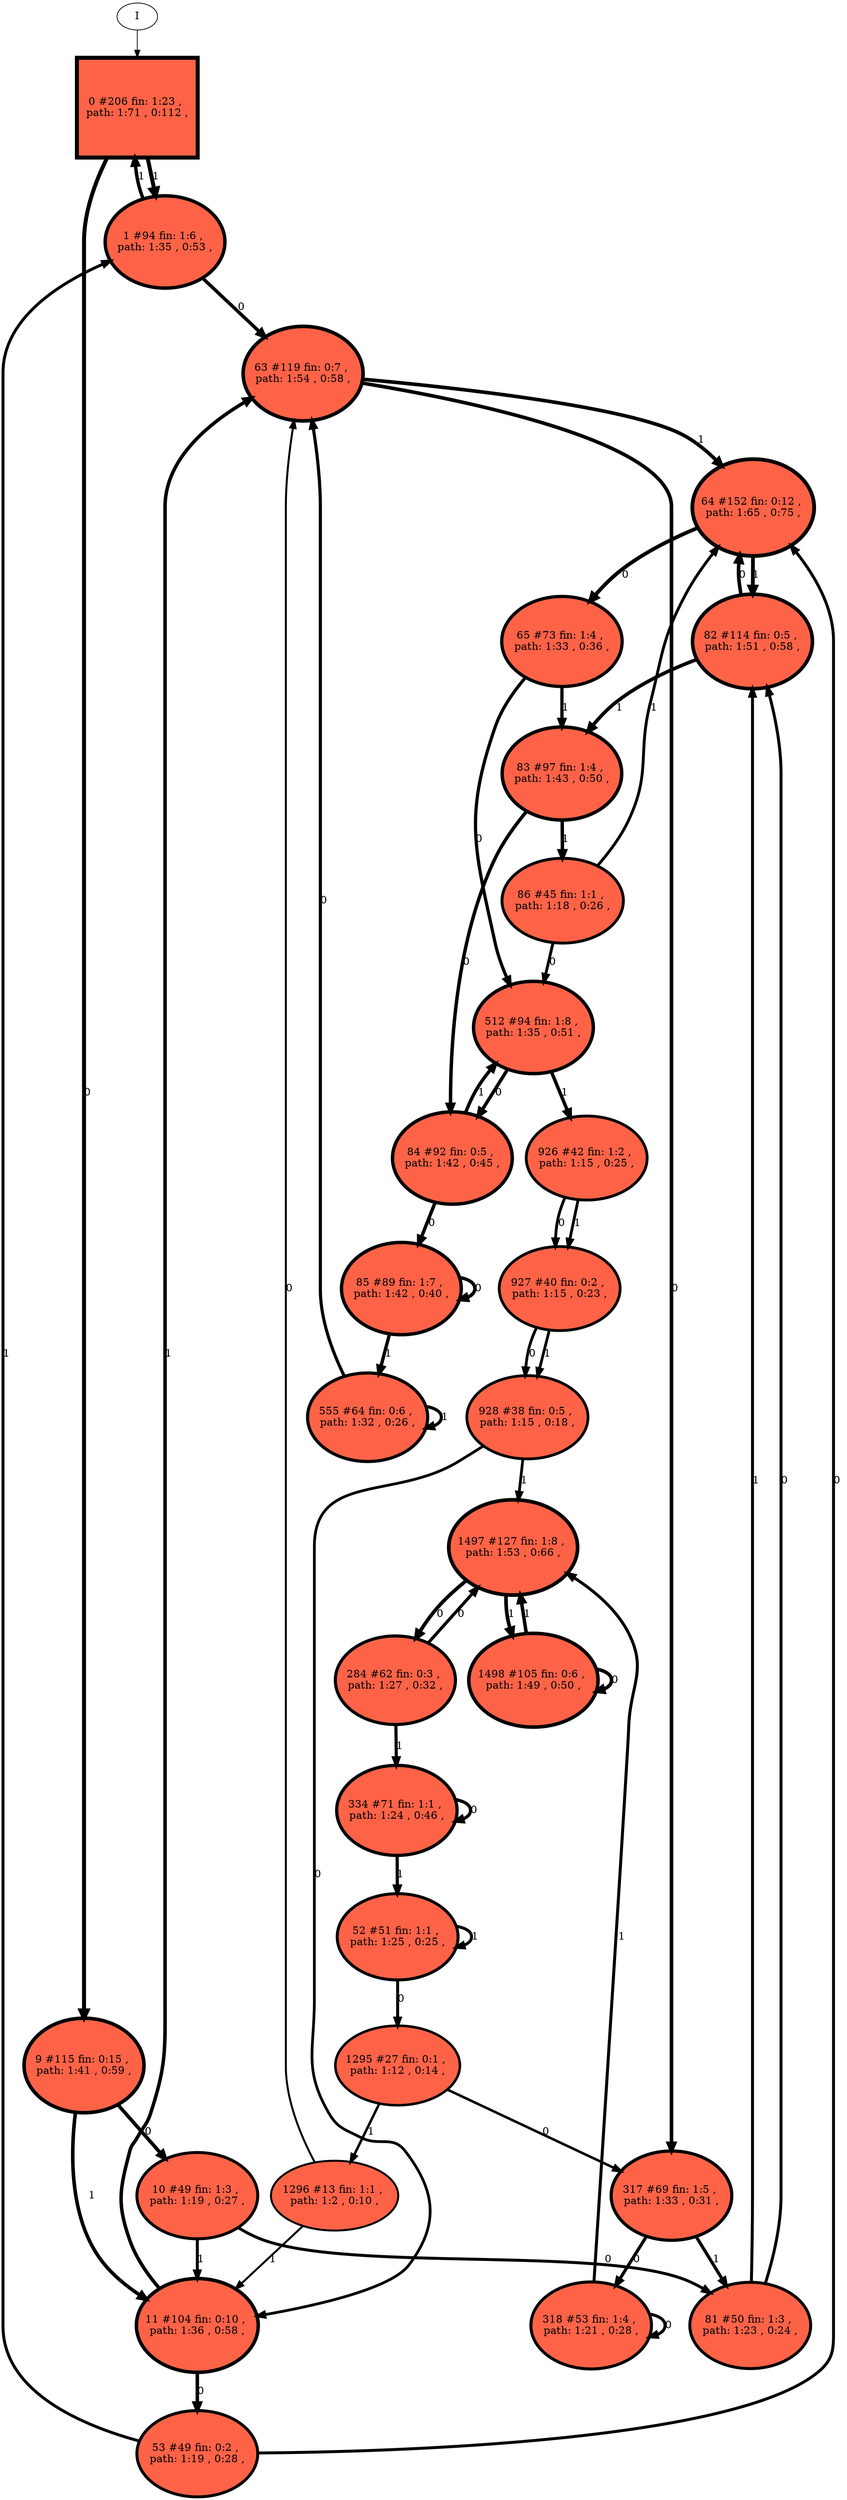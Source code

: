 // produced with flexfringe // 
digraph DFA {
	0 [label="root" shape=box];
		I -> 0;
	0 [ label="0 #206 fin: 1:23 , 
 path: 1:71 , 0:112 , " , style=filled, fillcolor="tomato", width=1.84573, height=1.84573, penwidth=5.33272];
		0 -> 1 [label="1 " , penwidth=5.33272 ];
		0 -> 9 [label="0 " , penwidth=5.33272 ];
	1 [ label="1 #94 fin: 1:6 , 
 path: 1:35 , 0:53 , " , style=filled, fillcolor="tomato", width=1.7145, height=1.7145, penwidth=4.55388];
		1 -> 0 [label="1 " , penwidth=4.55388 ];
		1 -> 63 [label="0 " , penwidth=4.55388 ];
	9 [ label="9 #115 fin: 0:15 , 
 path: 1:41 , 0:59 , " , style=filled, fillcolor="tomato", width=1.74982, height=1.74982, penwidth=4.75359];
		9 -> 11 [label="1 " , penwidth=4.75359 ];
		9 -> 10 [label="0 " , penwidth=4.75359 ];
	63 [ label="63 #119 fin: 0:7 , 
 path: 1:54 , 0:58 , " , style=filled, fillcolor="tomato", width=1.7557, height=1.7557, penwidth=4.78749];
		63 -> 64 [label="1 " , penwidth=4.78749 ];
		63 -> 317 [label="0 " , penwidth=4.78749 ];
	11 [ label="11 #104 fin: 0:10 , 
 path: 1:36 , 0:58 , " , style=filled, fillcolor="tomato", width=1.73236, height=1.73236, penwidth=4.65396];
		11 -> 63 [label="1 " , penwidth=4.65396 ];
		11 -> 53 [label="0 " , penwidth=4.65396 ];
	10 [ label="10 #49 fin: 1:3 , 
 path: 1:19 , 0:27 , " , style=filled, fillcolor="tomato", width=1.59169, height=1.59169, penwidth=3.91202];
		10 -> 11 [label="1 " , penwidth=3.91202 ];
		10 -> 81 [label="0 " , penwidth=3.91202 ];
	64 [ label="64 #152 fin: 0:12 , 
 path: 1:65 , 0:75 , " , style=filled, fillcolor="tomato", width=1.79682, height=1.79682, penwidth=5.03044];
		64 -> 82 [label="1 " , penwidth=5.03044 ];
		64 -> 65 [label="0 " , penwidth=5.03044 ];
	317 [ label="317 #69 fin: 1:5 , 
 path: 1:33 , 0:31 , " , style=filled, fillcolor="tomato", width=1.65794, height=1.65794, penwidth=4.2485];
		317 -> 81 [label="1 " , penwidth=4.2485 ];
		317 -> 318 [label="0 " , penwidth=4.2485 ];
	53 [ label="53 #49 fin: 0:2 , 
 path: 1:19 , 0:28 , " , style=filled, fillcolor="tomato", width=1.59169, height=1.59169, penwidth=3.91202];
		53 -> 1 [label="1 " , penwidth=3.91202 ];
		53 -> 64 [label="0 " , penwidth=3.91202 ];
	81 [ label="81 #50 fin: 1:3 , 
 path: 1:23 , 0:24 , " , style=filled, fillcolor="tomato", width=1.59571, height=1.59571, penwidth=3.93183];
		81 -> 82 [label="1 " , penwidth=3.93183 ];
		81 -> 82 [label="0 " , penwidth=3.93183 ];
	65 [ label="65 #73 fin: 1:4 , 
 path: 1:33 , 0:36 , " , style=filled, fillcolor="tomato", width=1.66847, height=1.66847, penwidth=4.30407];
		65 -> 83 [label="1 " , penwidth=4.30407 ];
		65 -> 512 [label="0 " , penwidth=4.30407 ];
	318 [ label="318 #53 fin: 1:4 , 
 path: 1:21 , 0:28 , " , style=filled, fillcolor="tomato", width=1.60723, height=1.60723, penwidth=3.98898];
		318 -> 1497 [label="1 " , penwidth=3.98898 ];
		318 -> 318 [label="0 " , penwidth=3.98898 ];
	82 [ label="82 #114 fin: 0:5 , 
 path: 1:51 , 0:58 , " , style=filled, fillcolor="tomato", width=1.74832, height=1.74832, penwidth=4.74493];
		82 -> 83 [label="1 " , penwidth=4.74493 ];
		82 -> 64 [label="0 " , penwidth=4.74493 ];
	83 [ label="83 #97 fin: 1:4 , 
 path: 1:43 , 0:50 , " , style=filled, fillcolor="tomato", width=1.72008, height=1.72008, penwidth=4.58497];
		83 -> 86 [label="1 " , penwidth=4.58497 ];
		83 -> 84 [label="0 " , penwidth=4.58497 ];
	86 [ label="86 #45 fin: 1:1 , 
 path: 1:18 , 0:26 , " , style=filled, fillcolor="tomato", width=1.57457, height=1.57457, penwidth=3.82864];
		86 -> 64 [label="1 " , penwidth=3.82864 ];
		86 -> 512 [label="0 " , penwidth=3.82864 ];
	84 [ label="84 #92 fin: 0:5 , 
 path: 1:42 , 0:45 , " , style=filled, fillcolor="tomato", width=1.71066, height=1.71066, penwidth=4.5326];
		84 -> 512 [label="1 " , penwidth=4.5326 ];
		84 -> 85 [label="0 " , penwidth=4.5326 ];
	512 [ label="512 #94 fin: 1:8 , 
 path: 1:35 , 0:51 , " , style=filled, fillcolor="tomato", width=1.7145, height=1.7145, penwidth=4.55388];
		512 -> 926 [label="1 " , penwidth=4.55388 ];
		512 -> 84 [label="0 " , penwidth=4.55388 ];
	85 [ label="85 #89 fin: 1:7 , 
 path: 1:42 , 0:40 , " , style=filled, fillcolor="tomato", width=1.70471, height=1.70471, penwidth=4.49981];
		85 -> 555 [label="1 " , penwidth=4.49981 ];
		85 -> 85 [label="0 " , penwidth=4.49981 ];
	555 [ label="555 #64 fin: 0:6 , 
 path: 1:32 , 0:26 , " , style=filled, fillcolor="tomato", width=1.64372, height=1.64372, penwidth=4.17439];
		555 -> 555 [label="1 " , penwidth=4.17439 ];
		555 -> 63 [label="0 " , penwidth=4.17439 ];
	926 [ label="926 #42 fin: 1:2 , 
 path: 1:15 , 0:25 , " , style=filled, fillcolor="tomato", width=1.5605, height=1.5605, penwidth=3.7612];
		926 -> 927 [label="1 " , penwidth=3.7612 ];
		926 -> 927 [label="0 " , penwidth=3.7612 ];
	927 [ label="927 #40 fin: 0:2 , 
 path: 1:15 , 0:23 , " , style=filled, fillcolor="tomato", width=1.55045, height=1.55045, penwidth=3.71357];
		927 -> 928 [label="1 " , penwidth=3.71357 ];
		927 -> 928 [label="0 " , penwidth=3.71357 ];
	334 [ label="334 #71 fin: 1:1 , 
 path: 1:24 , 0:46 , " , style=filled, fillcolor="tomato", width=1.66329, height=1.66329, penwidth=4.27667];
		334 -> 52 [label="1 " , penwidth=4.27667 ];
		334 -> 334 [label="0 " , penwidth=4.27667 ];
	928 [ label="928 #38 fin: 0:5 , 
 path: 1:15 , 0:18 , " , style=filled, fillcolor="tomato", width=1.53978, height=1.53978, penwidth=3.66356];
		928 -> 1497 [label="1 " , penwidth=3.66356 ];
		928 -> 11 [label="0 " , penwidth=3.66356 ];
	1295 [ label="1295 #27 fin: 0:1 , 
 path: 1:12 , 0:14 , " , style=filled, fillcolor="tomato", width=1.46608, height=1.46608, penwidth=3.3322];
		1295 -> 1296 [label="1 " , penwidth=3.3322 ];
		1295 -> 317 [label="0 " , penwidth=3.3322 ];
	1296 [ label="1296 #13 fin: 1:1 , 
 path: 1:2 , 0:10 , " , style=filled, fillcolor="tomato", width=1.29172, height=1.29172, penwidth=2.63906];
		1296 -> 11 [label="1 " , penwidth=2.63906 ];
		1296 -> 63 [label="0 " , penwidth=2.63906 ];
	284 [ label="284 #62 fin: 0:3 , 
 path: 1:27 , 0:32 , " , style=filled, fillcolor="tomato", width=1.63766, height=1.63766, penwidth=4.14313];
		284 -> 334 [label="1 " , penwidth=4.14313 ];
		284 -> 1497 [label="0 " , penwidth=4.14313 ];
	1497 [ label="1497 #127 fin: 1:8 , 
 path: 1:53 , 0:66 , " , style=filled, fillcolor="tomato", width=1.76679, height=1.76679, penwidth=4.85203];
		1497 -> 1498 [label="1 " , penwidth=4.85203 ];
		1497 -> 284 [label="0 " , penwidth=4.85203 ];
	1498 [ label="1498 #105 fin: 0:6 , 
 path: 1:49 , 0:50 , " , style=filled, fillcolor="tomato", width=1.73403, height=1.73403, penwidth=4.66344];
		1498 -> 1497 [label="1 " , penwidth=4.66344 ];
		1498 -> 1498 [label="0 " , penwidth=4.66344 ];
	52 [ label="52 #51 fin: 1:1 , 
 path: 1:25 , 0:25 , " , style=filled, fillcolor="tomato", width=1.59964, height=1.59964, penwidth=3.95124];
		52 -> 52 [label="1 " , penwidth=3.95124 ];
		52 -> 1295 [label="0 " , penwidth=3.95124 ];
}
